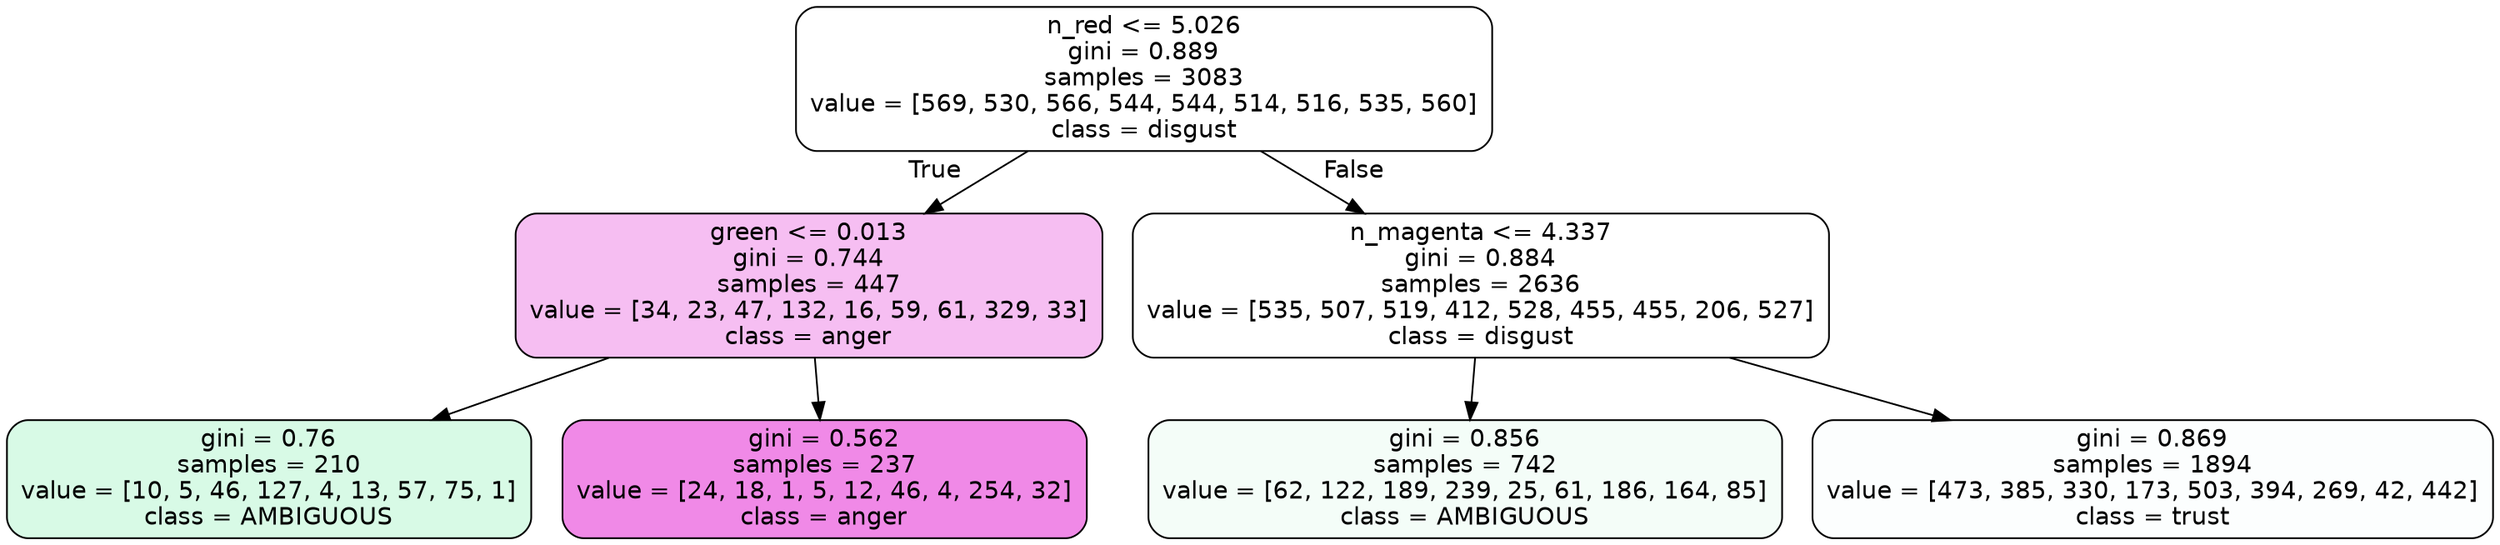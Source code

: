 digraph Tree {
node [shape=box, style="filled, rounded", color="black", fontname=helvetica] ;
edge [fontname=helvetica] ;
0 [label="n_red <= 5.026\ngini = 0.889\nsamples = 3083\nvalue = [569, 530, 566, 544, 544, 514, 516, 535, 560]\nclass = disgust", fillcolor="#e5813900"] ;
1 [label="green <= 0.013\ngini = 0.744\nsamples = 447\nvalue = [34, 23, 47, 132, 16, 59, 61, 329, 33]\nclass = anger", fillcolor="#e539d753"] ;
0 -> 1 [labeldistance=2.5, labelangle=45, headlabel="True"] ;
2 [label="gini = 0.76\nsamples = 210\nvalue = [10, 5, 46, 127, 4, 13, 57, 75, 1]\nclass = AMBIGUOUS", fillcolor="#39e58132"] ;
1 -> 2 ;
3 [label="gini = 0.562\nsamples = 237\nvalue = [24, 18, 1, 5, 12, 46, 4, 254, 32]\nclass = anger", fillcolor="#e539d798"] ;
1 -> 3 ;
4 [label="n_magenta <= 4.337\ngini = 0.884\nsamples = 2636\nvalue = [535, 507, 519, 412, 528, 455, 455, 206, 527]\nclass = disgust", fillcolor="#e5813900"] ;
0 -> 4 [labeldistance=2.5, labelangle=-45, headlabel="False"] ;
5 [label="gini = 0.856\nsamples = 742\nvalue = [62, 122, 189, 239, 25, 61, 186, 164, 85]\nclass = AMBIGUOUS", fillcolor="#39e5810e"] ;
4 -> 5 ;
6 [label="gini = 0.869\nsamples = 1894\nvalue = [473, 385, 330, 173, 503, 394, 269, 42, 442]\nclass = trust", fillcolor="#39d7e503"] ;
4 -> 6 ;
}